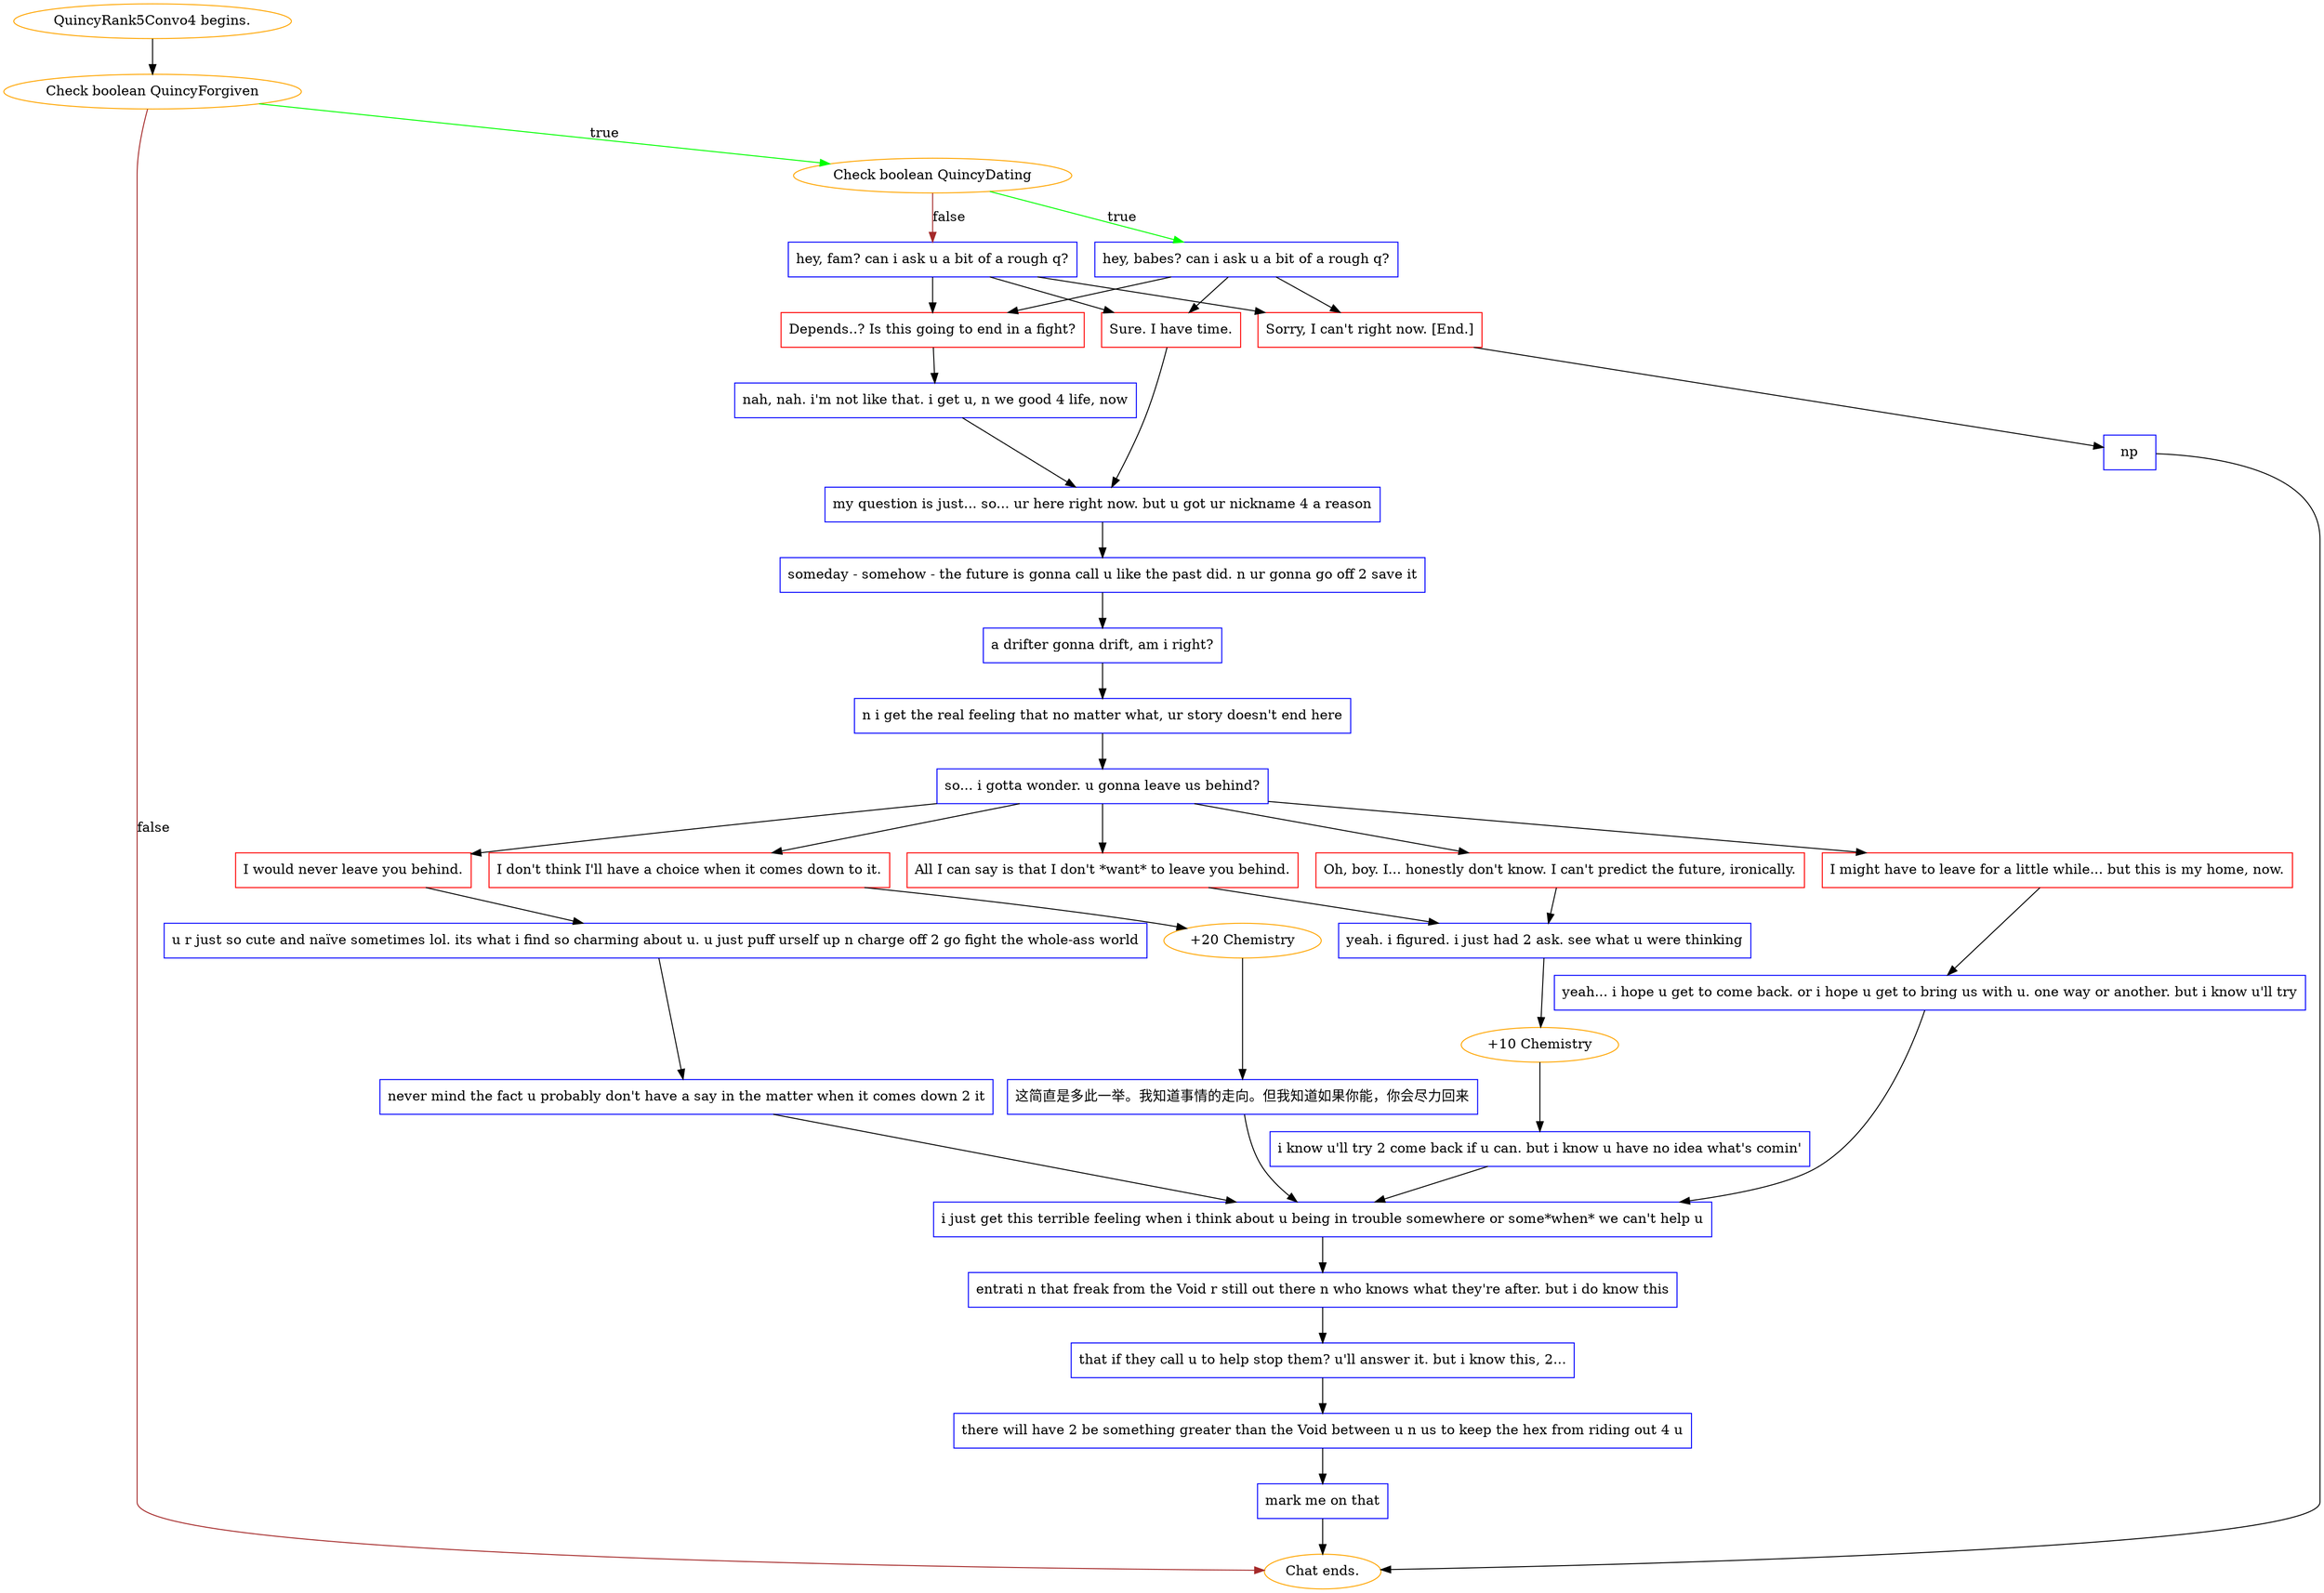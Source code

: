digraph {
	"QuincyRank5Convo4 begins." [color=orange];
		"QuincyRank5Convo4 begins." -> j3441058727;
	j3441058727 [label="Check boolean QuincyForgiven",color=orange];
		j3441058727 -> j1408248710 [label=true,color=green];
		j3441058727 -> "Chat ends." [label=false,color=brown];
	j1408248710 [label="Check boolean QuincyDating",color=orange];
		j1408248710 -> j3341163839 [label=true,color=green];
		j1408248710 -> j2761052557 [label=false,color=brown];
	"Chat ends." [color=orange];
	j3341163839 [label="hey, babes? can i ask u a bit of a rough q?",shape=box,color=blue];
		j3341163839 -> j2679772414;
		j3341163839 -> j2950014591;
		j3341163839 -> j3729971677;
	j2761052557 [label="hey, fam? can i ask u a bit of a rough q?",shape=box,color=blue];
		j2761052557 -> j2679772414;
		j2761052557 -> j2950014591;
		j2761052557 -> j3729971677;
	j2679772414 [label="Depends..? Is this going to end in a fight?",shape=box,color=red];
		j2679772414 -> j680326944;
	j2950014591 [label="Sure. I have time.",shape=box,color=red];
		j2950014591 -> j3646190207;
	j3729971677 [label="Sorry, I can't right now. [End.]",shape=box,color=red];
		j3729971677 -> j295437540;
	j680326944 [label="nah, nah. i'm not like that. i get u, n we good 4 life, now",shape=box,color=blue];
		j680326944 -> j3646190207;
	j3646190207 [label="my question is just... so... ur here right now. but u got ur nickname 4 a reason",shape=box,color=blue];
		j3646190207 -> j1779683895;
	j295437540 [label="np",shape=box,color=blue];
		j295437540 -> "Chat ends.";
	j1779683895 [label="someday - somehow - the future is gonna call u like the past did. n ur gonna go off 2 save it",shape=box,color=blue];
		j1779683895 -> j4256509142;
	j4256509142 [label="a drifter gonna drift, am i right?",shape=box,color=blue];
		j4256509142 -> j666209360;
	j666209360 [label="n i get the real feeling that no matter what, ur story doesn't end here",shape=box,color=blue];
		j666209360 -> j3298494352;
	j3298494352 [label="so... i gotta wonder. u gonna leave us behind?",shape=box,color=blue];
		j3298494352 -> j438223715;
		j3298494352 -> j3015958691;
		j3298494352 -> j161112074;
		j3298494352 -> j1558966449;
		j3298494352 -> j1293513120;
	j438223715 [label="Oh, boy. I... honestly don't know. I can't predict the future, ironically.",shape=box,color=red];
		j438223715 -> j2396364044;
	j3015958691 [label="All I can say is that I don't *want* to leave you behind.",shape=box,color=red];
		j3015958691 -> j2396364044;
	j161112074 [label="I would never leave you behind.",shape=box,color=red];
		j161112074 -> j1351605337;
	j1558966449 [label="I might have to leave for a little while... but this is my home, now.",shape=box,color=red];
		j1558966449 -> j1630165258;
	j1293513120 [label="I don't think I'll have a choice when it comes down to it.",shape=box,color=red];
		j1293513120 -> j1331610719;
	j2396364044 [label="yeah. i figured. i just had 2 ask. see what u were thinking",shape=box,color=blue];
		j2396364044 -> j4233290544;
	j1351605337 [label="u r just so cute and naïve sometimes lol. its what i find so charming about u. u just puff urself up n charge off 2 go fight the whole-ass world",shape=box,color=blue];
		j1351605337 -> j753082986;
	j1630165258 [label="yeah... i hope u get to come back. or i hope u get to bring us with u. one way or another. but i know u'll try",shape=box,color=blue];
		j1630165258 -> j3105348197;
	j1331610719 [label="+20 Chemistry",color=orange];
		j1331610719 -> j63858572;
	j4233290544 [label="+10 Chemistry",color=orange];
		j4233290544 -> j767834155;
	j753082986 [label="never mind the fact u probably don't have a say in the matter when it comes down 2 it",shape=box,color=blue];
		j753082986 -> j3105348197;
	j3105348197 [label="i just get this terrible feeling when i think about u being in trouble somewhere or some*when* we can't help u",shape=box,color=blue];
		j3105348197 -> j896807607;
	j63858572 [label="这简直是多此一举。我知道事情的走向。但我知道如果你能，你会尽力回来",shape=box,color=blue];
		j63858572 -> j3105348197;
	j767834155 [label="i know u'll try 2 come back if u can. but i know u have no idea what's comin'",shape=box,color=blue];
		j767834155 -> j3105348197;
	j896807607 [label="entrati n that freak from the Void r still out there n who knows what they're after. but i do know this",shape=box,color=blue];
		j896807607 -> j3729529362;
	j3729529362 [label="that if they call u to help stop them? u'll answer it. but i know this, 2...",shape=box,color=blue];
		j3729529362 -> j2799216650;
	j2799216650 [label="there will have 2 be something greater than the Void between u n us to keep the hex from riding out 4 u",shape=box,color=blue];
		j2799216650 -> j4158015524;
	j4158015524 [label="mark me on that",shape=box,color=blue];
		j4158015524 -> "Chat ends.";
}